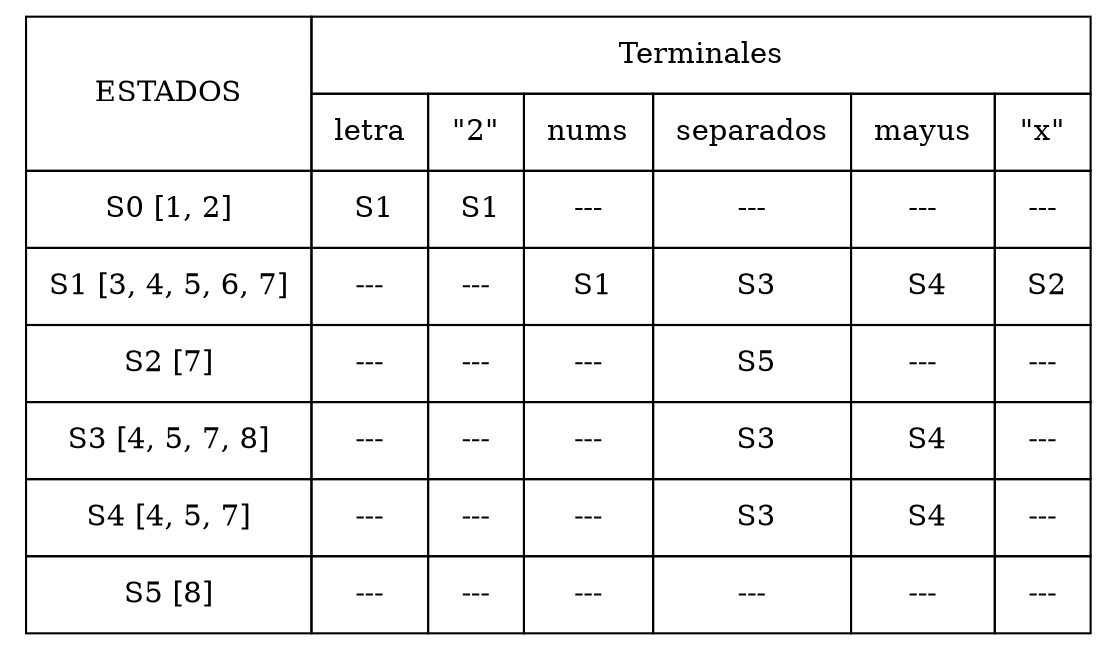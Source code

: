 digraph transitionTable {
n[shape=none label = <
 <TABLE border="0" cellspacing="0" cellpadding="10" style="collapse">
  <TR >
  <TD rowspan="2" colspan="1" border="1">ESTADOS</TD>
  <TD colspan="6" border="1">Terminales</TD>
  </TR>
  <TR>
  <TD border="1">letra</TD>
  <TD border="1">"2"</TD>
  <TD border="1">nums</TD>
  <TD border="1">separados</TD>
  <TD border="1">mayus</TD>
  <TD border="1">"x"</TD>
  </TR>
  <TR>
  <TD border="1">S0 [1, 2]</TD>
  <TD border="1"> S1</TD>
  <TD border="1"> S1</TD>
  <TD border="1">---</TD>
  <TD border="1">---</TD>
  <TD border="1">---</TD>
  <TD border="1">---</TD>
  </TR>
  <TR>
  <TD border="1">S1 [3, 4, 5, 6, 7]</TD>
  <TD border="1">---</TD>
  <TD border="1">---</TD>
  <TD border="1"> S1</TD>
  <TD border="1"> S3</TD>
  <TD border="1"> S4</TD>
  <TD border="1"> S2</TD>
  </TR>
  <TR>
  <TD border="1">S2 [7]</TD>
  <TD border="1">---</TD>
  <TD border="1">---</TD>
  <TD border="1">---</TD>
  <TD border="1"> S5</TD>
  <TD border="1">---</TD>
  <TD border="1">---</TD>
  </TR>
  <TR>
  <TD border="1">S3 [4, 5, 7, 8]</TD>
  <TD border="1">---</TD>
  <TD border="1">---</TD>
  <TD border="1">---</TD>
  <TD border="1"> S3</TD>
  <TD border="1"> S4</TD>
  <TD border="1">---</TD>
  </TR>
  <TR>
  <TD border="1">S4 [4, 5, 7]</TD>
  <TD border="1">---</TD>
  <TD border="1">---</TD>
  <TD border="1">---</TD>
  <TD border="1"> S3</TD>
  <TD border="1"> S4</TD>
  <TD border="1">---</TD>
  </TR>
  <TR>
  <TD border="1">S5 [8]</TD>
  <TD border="1">---</TD>
  <TD border="1">---</TD>
  <TD border="1">---</TD>
  <TD border="1">---</TD>
  <TD border="1">---</TD>
  <TD border="1">---</TD>
  </TR>
 </TABLE>
>];
}